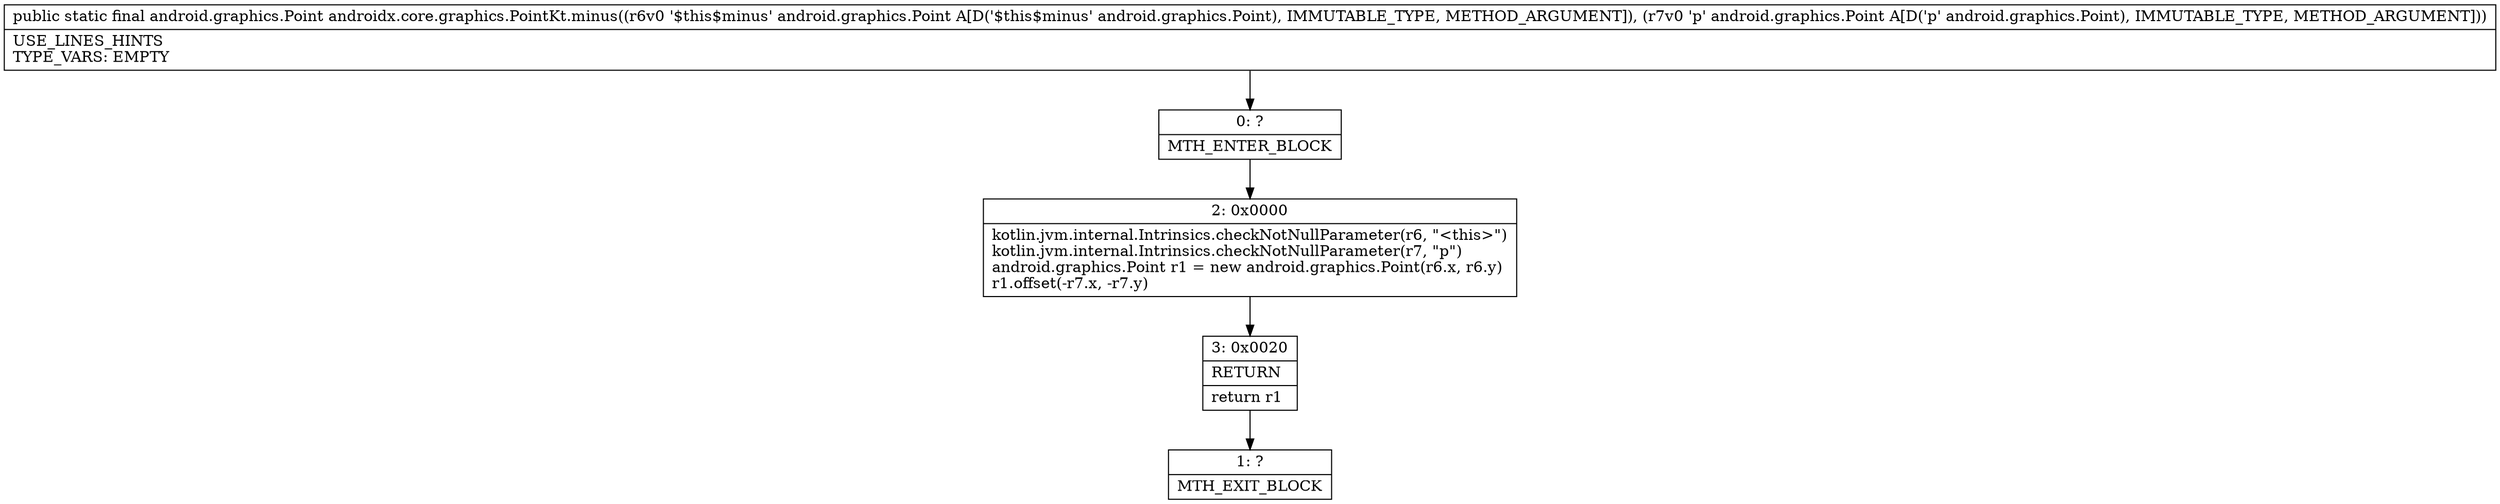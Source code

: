 digraph "CFG forandroidx.core.graphics.PointKt.minus(Landroid\/graphics\/Point;Landroid\/graphics\/Point;)Landroid\/graphics\/Point;" {
Node_0 [shape=record,label="{0\:\ ?|MTH_ENTER_BLOCK\l}"];
Node_2 [shape=record,label="{2\:\ 0x0000|kotlin.jvm.internal.Intrinsics.checkNotNullParameter(r6, \"\<this\>\")\lkotlin.jvm.internal.Intrinsics.checkNotNullParameter(r7, \"p\")\landroid.graphics.Point r1 = new android.graphics.Point(r6.x, r6.y)\lr1.offset(\-r7.x, \-r7.y)\l}"];
Node_3 [shape=record,label="{3\:\ 0x0020|RETURN\l|return r1\l}"];
Node_1 [shape=record,label="{1\:\ ?|MTH_EXIT_BLOCK\l}"];
MethodNode[shape=record,label="{public static final android.graphics.Point androidx.core.graphics.PointKt.minus((r6v0 '$this$minus' android.graphics.Point A[D('$this$minus' android.graphics.Point), IMMUTABLE_TYPE, METHOD_ARGUMENT]), (r7v0 'p' android.graphics.Point A[D('p' android.graphics.Point), IMMUTABLE_TYPE, METHOD_ARGUMENT]))  | USE_LINES_HINTS\lTYPE_VARS: EMPTY\l}"];
MethodNode -> Node_0;Node_0 -> Node_2;
Node_2 -> Node_3;
Node_3 -> Node_1;
}

